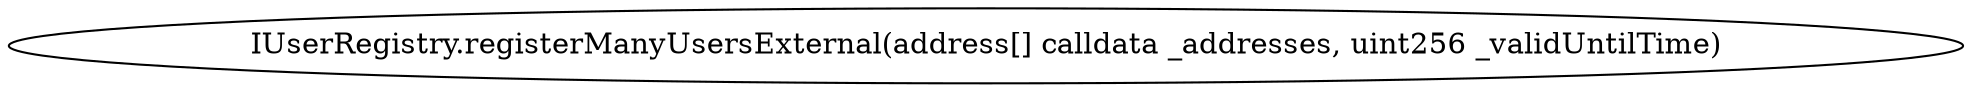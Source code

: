 digraph "" {
	graph [bb="0,0,786.83,36"];
	node [label="\N"];
	"IUserRegistry.registerManyUsersExternal(address[] calldata _addresses, uint256 _validUntilTime)"	 [height=0.5,
		pos="393.42,18",
		width=10.928];
}
digraph "" {
	graph [bb="0,0,786.83,36"];
	node [label="\N"];
	"IUserRegistry.registerManyUsersExternal(address[] calldata _addresses, uint256 _validUntilTime)"	 [height=0.5,
		pos="393.42,18",
		width=10.928];
}
digraph "" {
	graph [bb="0,0,786.83,36"];
	node [label="\N"];
	"IUserRegistry.registerManyUsersExternal(address[] calldata _addresses, uint256 _validUntilTime)"	 [height=0.5,
		pos="393.42,18",
		width=10.928];
}
digraph "" {
	graph [bb="0,0,786.83,36"];
	node [label="\N"];
	"IUserRegistry.registerManyUsersExternal(address[] calldata _addresses, uint256 _validUntilTime)"	 [height=0.5,
		pos="393.42,18",
		width=10.928];
}
digraph "" {
	graph [bb="0,0,786.83,36"];
	node [label="\N"];
	"IUserRegistry.registerManyUsersExternal(address[] calldata _addresses, uint256 _validUntilTime)"	 [height=0.5,
		pos="393.42,18",
		width=10.928];
}
